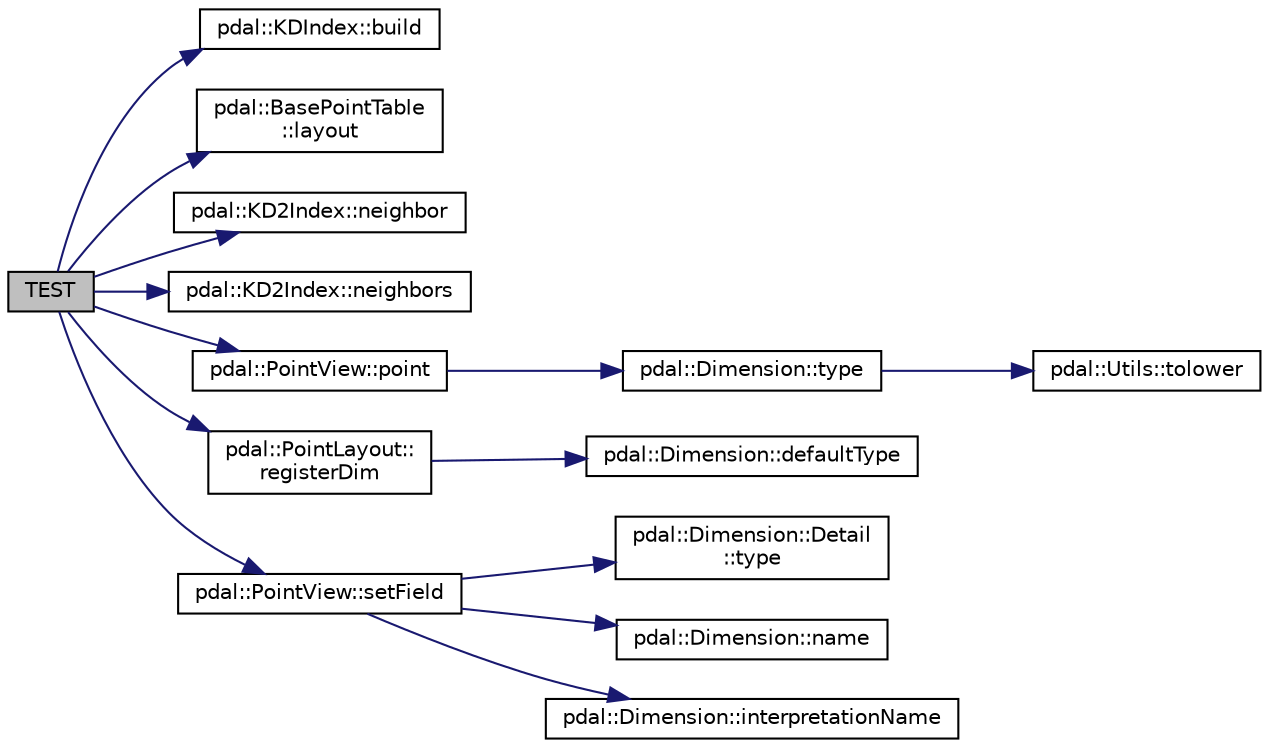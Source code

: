 digraph "TEST"
{
  edge [fontname="Helvetica",fontsize="10",labelfontname="Helvetica",labelfontsize="10"];
  node [fontname="Helvetica",fontsize="10",shape=record];
  rankdir="LR";
  Node1 [label="TEST",height=0.2,width=0.4,color="black", fillcolor="grey75", style="filled", fontcolor="black"];
  Node1 -> Node2 [color="midnightblue",fontsize="10",style="solid",fontname="Helvetica"];
  Node2 [label="pdal::KDIndex::build",height=0.2,width=0.4,color="black", fillcolor="white", style="filled",URL="$classpdal_1_1KDIndex.html#ad179eda54c39330a0e06ec2bebee9c26"];
  Node1 -> Node3 [color="midnightblue",fontsize="10",style="solid",fontname="Helvetica"];
  Node3 [label="pdal::BasePointTable\l::layout",height=0.2,width=0.4,color="black", fillcolor="white", style="filled",URL="$classpdal_1_1BasePointTable.html#a7e3a12a1f29e6cd10d8669ed3d07eb94"];
  Node1 -> Node4 [color="midnightblue",fontsize="10",style="solid",fontname="Helvetica"];
  Node4 [label="pdal::KD2Index::neighbor",height=0.2,width=0.4,color="black", fillcolor="white", style="filled",URL="$classpdal_1_1KD2Index.html#a5c0dfb35f553bd0f2ec62109ab8ee27f"];
  Node1 -> Node5 [color="midnightblue",fontsize="10",style="solid",fontname="Helvetica"];
  Node5 [label="pdal::KD2Index::neighbors",height=0.2,width=0.4,color="black", fillcolor="white", style="filled",URL="$classpdal_1_1KD2Index.html#af729da8e063625db648ec1f986ac4d4c"];
  Node1 -> Node6 [color="midnightblue",fontsize="10",style="solid",fontname="Helvetica"];
  Node6 [label="pdal::PointView::point",height=0.2,width=0.4,color="black", fillcolor="white", style="filled",URL="$classpdal_1_1PointView.html#a8a70be04f4a4cc38c6f21a03364b3e52"];
  Node6 -> Node7 [color="midnightblue",fontsize="10",style="solid",fontname="Helvetica"];
  Node7 [label="pdal::Dimension::type",height=0.2,width=0.4,color="black", fillcolor="white", style="filled",URL="$namespacepdal_1_1Dimension.html#a880d689fed54aa3ded6f88c9e058c5d2"];
  Node7 -> Node8 [color="midnightblue",fontsize="10",style="solid",fontname="Helvetica"];
  Node8 [label="pdal::Utils::tolower",height=0.2,width=0.4,color="black", fillcolor="white", style="filled",URL="$namespacepdal_1_1Utils.html#a5268937cf695835e55392f752dc02cb2"];
  Node1 -> Node9 [color="midnightblue",fontsize="10",style="solid",fontname="Helvetica"];
  Node9 [label="pdal::PointLayout::\lregisterDim",height=0.2,width=0.4,color="black", fillcolor="white", style="filled",URL="$classpdal_1_1PointLayout.html#ac18a9b8b3dd23c601df823e84d90f61e"];
  Node9 -> Node10 [color="midnightblue",fontsize="10",style="solid",fontname="Helvetica"];
  Node10 [label="pdal::Dimension::defaultType",height=0.2,width=0.4,color="black", fillcolor="white", style="filled",URL="$namespacepdal_1_1Dimension.html#a9562a0d1c8e24bf903f1ccdd37b62d2f"];
  Node1 -> Node11 [color="midnightblue",fontsize="10",style="solid",fontname="Helvetica"];
  Node11 [label="pdal::PointView::setField",height=0.2,width=0.4,color="black", fillcolor="white", style="filled",URL="$classpdal_1_1PointView.html#a7931019cfba92e9c3a93592a2fbf4a0f"];
  Node11 -> Node12 [color="midnightblue",fontsize="10",style="solid",fontname="Helvetica"];
  Node12 [label="pdal::Dimension::Detail\l::type",height=0.2,width=0.4,color="black", fillcolor="white", style="filled",URL="$classpdal_1_1Dimension_1_1Detail.html#adf5961976b7fce3d90a0dddd50519a7c"];
  Node11 -> Node13 [color="midnightblue",fontsize="10",style="solid",fontname="Helvetica"];
  Node13 [label="pdal::Dimension::name",height=0.2,width=0.4,color="black", fillcolor="white", style="filled",URL="$namespacepdal_1_1Dimension.html#af3176b0b7e6b4be000317846cf7c2718"];
  Node11 -> Node14 [color="midnightblue",fontsize="10",style="solid",fontname="Helvetica"];
  Node14 [label="pdal::Dimension::interpretationName",height=0.2,width=0.4,color="black", fillcolor="white", style="filled",URL="$namespacepdal_1_1Dimension.html#acc41232ae1e707d6c928ffb9a56592d3"];
}
